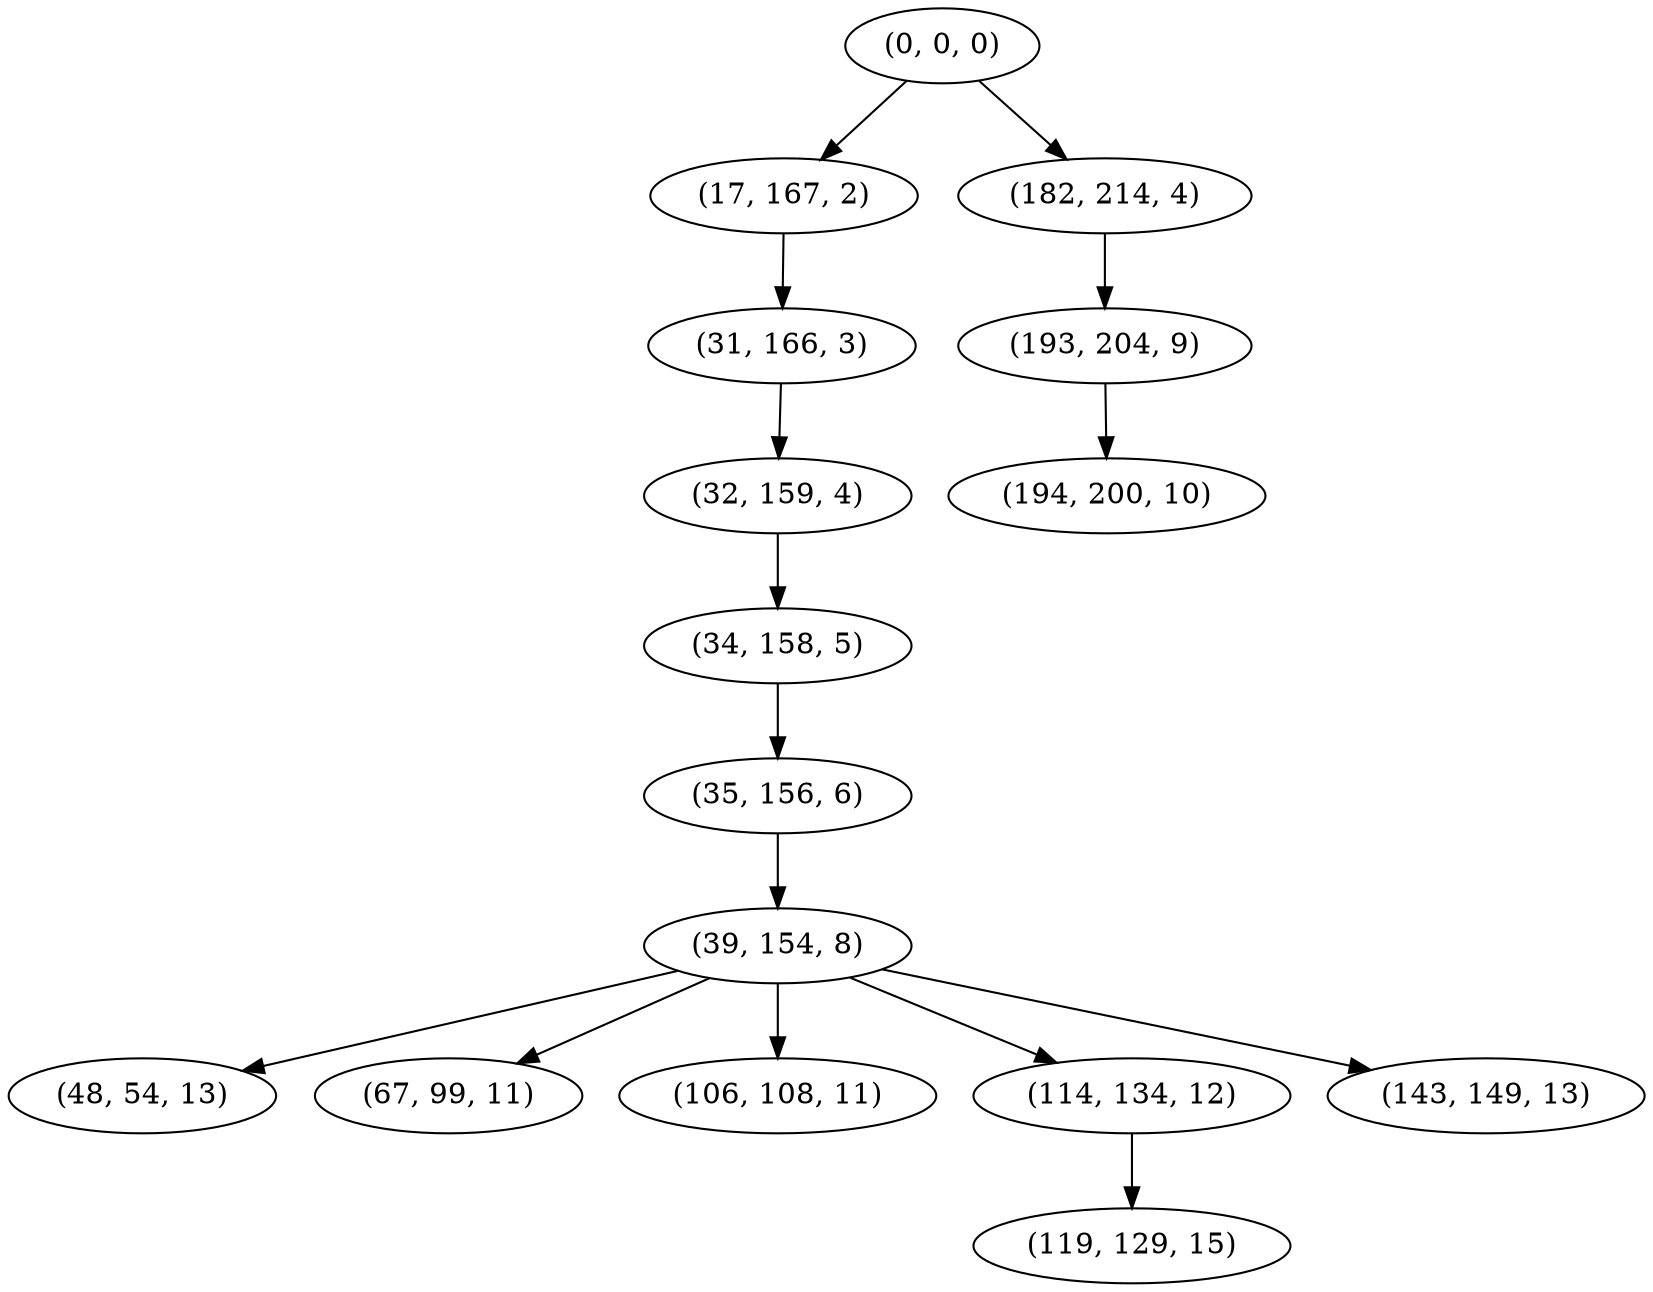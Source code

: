 digraph tree {
    "(0, 0, 0)";
    "(17, 167, 2)";
    "(31, 166, 3)";
    "(32, 159, 4)";
    "(34, 158, 5)";
    "(35, 156, 6)";
    "(39, 154, 8)";
    "(48, 54, 13)";
    "(67, 99, 11)";
    "(106, 108, 11)";
    "(114, 134, 12)";
    "(119, 129, 15)";
    "(143, 149, 13)";
    "(182, 214, 4)";
    "(193, 204, 9)";
    "(194, 200, 10)";
    "(0, 0, 0)" -> "(17, 167, 2)";
    "(0, 0, 0)" -> "(182, 214, 4)";
    "(17, 167, 2)" -> "(31, 166, 3)";
    "(31, 166, 3)" -> "(32, 159, 4)";
    "(32, 159, 4)" -> "(34, 158, 5)";
    "(34, 158, 5)" -> "(35, 156, 6)";
    "(35, 156, 6)" -> "(39, 154, 8)";
    "(39, 154, 8)" -> "(48, 54, 13)";
    "(39, 154, 8)" -> "(67, 99, 11)";
    "(39, 154, 8)" -> "(106, 108, 11)";
    "(39, 154, 8)" -> "(114, 134, 12)";
    "(39, 154, 8)" -> "(143, 149, 13)";
    "(114, 134, 12)" -> "(119, 129, 15)";
    "(182, 214, 4)" -> "(193, 204, 9)";
    "(193, 204, 9)" -> "(194, 200, 10)";
}
